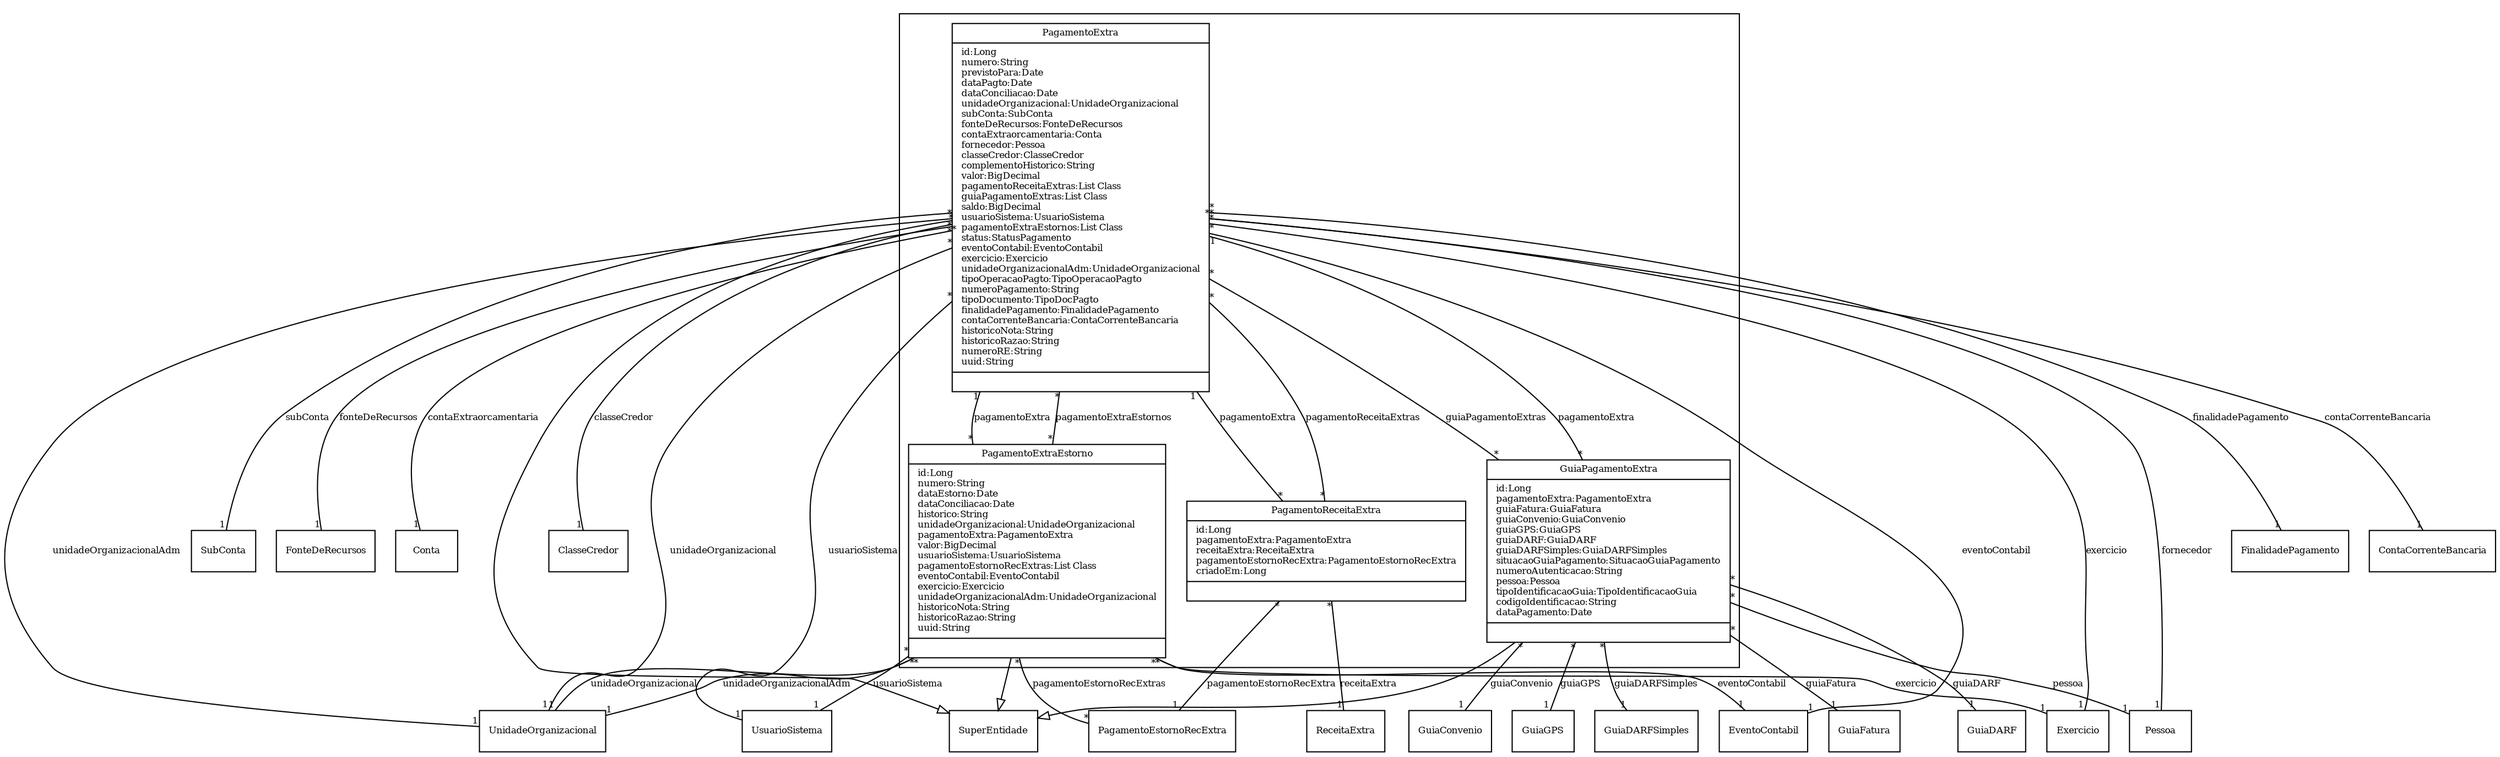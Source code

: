 digraph G{
fontname = "Times-Roman"
fontsize = 8

node [
        fontname = "Times-Roman"
        fontsize = 8
        shape = "record"
]

edge [
        fontname = "Times-Roman"
        fontsize = 8
]

subgraph clusterDESPESA_EXTRAORCAMENTARIA
{
PagamentoExtra [label = "{PagamentoExtra|id:Long\lnumero:String\lprevistoPara:Date\ldataPagto:Date\ldataConciliacao:Date\lunidadeOrganizacional:UnidadeOrganizacional\lsubConta:SubConta\lfonteDeRecursos:FonteDeRecursos\lcontaExtraorcamentaria:Conta\lfornecedor:Pessoa\lclasseCredor:ClasseCredor\lcomplementoHistorico:String\lvalor:BigDecimal\lpagamentoReceitaExtras:List Class\lguiaPagamentoExtras:List Class\lsaldo:BigDecimal\lusuarioSistema:UsuarioSistema\lpagamentoExtraEstornos:List Class\lstatus:StatusPagamento\leventoContabil:EventoContabil\lexercicio:Exercicio\lunidadeOrganizacionalAdm:UnidadeOrganizacional\ltipoOperacaoPagto:TipoOperacaoPagto\lnumeroPagamento:String\ltipoDocumento:TipoDocPagto\lfinalidadePagamento:FinalidadePagamento\lcontaCorrenteBancaria:ContaCorrenteBancaria\lhistoricoNota:String\lhistoricoRazao:String\lnumeroRE:String\luuid:String\l|\l}"]
PagamentoReceitaExtra [label = "{PagamentoReceitaExtra|id:Long\lpagamentoExtra:PagamentoExtra\lreceitaExtra:ReceitaExtra\lpagamentoEstornoRecExtra:PagamentoEstornoRecExtra\lcriadoEm:Long\l|\l}"]
GuiaPagamentoExtra [label = "{GuiaPagamentoExtra|id:Long\lpagamentoExtra:PagamentoExtra\lguiaFatura:GuiaFatura\lguiaConvenio:GuiaConvenio\lguiaGPS:GuiaGPS\lguiaDARF:GuiaDARF\lguiaDARFSimples:GuiaDARFSimples\lsituacaoGuiaPagamento:SituacaoGuiaPagamento\lnumeroAutenticacao:String\lpessoa:Pessoa\ltipoIdentificacaoGuia:TipoIdentificacaoGuia\lcodigoIdentificacao:String\ldataPagamento:Date\l|\l}"]
PagamentoExtraEstorno [label = "{PagamentoExtraEstorno|id:Long\lnumero:String\ldataEstorno:Date\ldataConciliacao:Date\lhistorico:String\lunidadeOrganizacional:UnidadeOrganizacional\lpagamentoExtra:PagamentoExtra\lvalor:BigDecimal\lusuarioSistema:UsuarioSistema\lpagamentoEstornoRecExtras:List Class\leventoContabil:EventoContabil\lexercicio:Exercicio\lunidadeOrganizacionalAdm:UnidadeOrganizacional\lhistoricoNota:String\lhistoricoRazao:String\luuid:String\l|\l}"]
}
edge [arrowhead = "none" headlabel = "1" taillabel = "*"] PagamentoExtra -> UnidadeOrganizacional [label = "unidadeOrganizacional"]
edge [arrowhead = "none" headlabel = "1" taillabel = "*"] PagamentoExtra -> SubConta [label = "subConta"]
edge [arrowhead = "none" headlabel = "1" taillabel = "*"] PagamentoExtra -> FonteDeRecursos [label = "fonteDeRecursos"]
edge [arrowhead = "none" headlabel = "1" taillabel = "*"] PagamentoExtra -> Conta [label = "contaExtraorcamentaria"]
edge [arrowhead = "none" headlabel = "1" taillabel = "*"] PagamentoExtra -> Pessoa [label = "fornecedor"]
edge [arrowhead = "none" headlabel = "1" taillabel = "*"] PagamentoExtra -> ClasseCredor [label = "classeCredor"]
edge [arrowhead = "none" headlabel = "*" taillabel = "*"] PagamentoExtra -> PagamentoReceitaExtra [label = "pagamentoReceitaExtras"]
edge [arrowhead = "none" headlabel = "*" taillabel = "*"] PagamentoExtra -> GuiaPagamentoExtra [label = "guiaPagamentoExtras"]
edge [arrowhead = "none" headlabel = "1" taillabel = "*"] PagamentoExtra -> UsuarioSistema [label = "usuarioSistema"]
edge [arrowhead = "none" headlabel = "*" taillabel = "*"] PagamentoExtra -> PagamentoExtraEstorno [label = "pagamentoExtraEstornos"]
edge [arrowhead = "none" headlabel = "1" taillabel = "*"] PagamentoExtra -> EventoContabil [label = "eventoContabil"]
edge [arrowhead = "none" headlabel = "1" taillabel = "*"] PagamentoExtra -> Exercicio [label = "exercicio"]
edge [arrowhead = "none" headlabel = "1" taillabel = "*"] PagamentoExtra -> UnidadeOrganizacional [label = "unidadeOrganizacionalAdm"]
edge [arrowhead = "none" headlabel = "1" taillabel = "*"] PagamentoExtra -> FinalidadePagamento [label = "finalidadePagamento"]
edge [arrowhead = "none" headlabel = "1" taillabel = "*"] PagamentoExtra -> ContaCorrenteBancaria [label = "contaCorrenteBancaria"]
edge [ arrowhead = "empty" headlabel = "" taillabel = ""] PagamentoExtra -> SuperEntidade
edge [arrowhead = "none" headlabel = "1" taillabel = "*"] PagamentoReceitaExtra -> PagamentoExtra [label = "pagamentoExtra"]
edge [arrowhead = "none" headlabel = "1" taillabel = "*"] PagamentoReceitaExtra -> ReceitaExtra [label = "receitaExtra"]
edge [arrowhead = "none" headlabel = "1" taillabel = "*"] PagamentoReceitaExtra -> PagamentoEstornoRecExtra [label = "pagamentoEstornoRecExtra"]
edge [arrowhead = "none" headlabel = "1" taillabel = "*"] GuiaPagamentoExtra -> PagamentoExtra [label = "pagamentoExtra"]
edge [arrowhead = "none" headlabel = "1" taillabel = "*"] GuiaPagamentoExtra -> GuiaFatura [label = "guiaFatura"]
edge [arrowhead = "none" headlabel = "1" taillabel = "*"] GuiaPagamentoExtra -> GuiaConvenio [label = "guiaConvenio"]
edge [arrowhead = "none" headlabel = "1" taillabel = "*"] GuiaPagamentoExtra -> GuiaGPS [label = "guiaGPS"]
edge [arrowhead = "none" headlabel = "1" taillabel = "*"] GuiaPagamentoExtra -> GuiaDARF [label = "guiaDARF"]
edge [arrowhead = "none" headlabel = "1" taillabel = "*"] GuiaPagamentoExtra -> GuiaDARFSimples [label = "guiaDARFSimples"]
edge [arrowhead = "none" headlabel = "1" taillabel = "*"] GuiaPagamentoExtra -> Pessoa [label = "pessoa"]
edge [ arrowhead = "empty" headlabel = "" taillabel = ""] GuiaPagamentoExtra -> SuperEntidade
edge [arrowhead = "none" headlabel = "1" taillabel = "*"] PagamentoExtraEstorno -> UnidadeOrganizacional [label = "unidadeOrganizacional"]
edge [arrowhead = "none" headlabel = "1" taillabel = "*"] PagamentoExtraEstorno -> PagamentoExtra [label = "pagamentoExtra"]
edge [arrowhead = "none" headlabel = "1" taillabel = "*"] PagamentoExtraEstorno -> UsuarioSistema [label = "usuarioSistema"]
edge [arrowhead = "none" headlabel = "*" taillabel = "*"] PagamentoExtraEstorno -> PagamentoEstornoRecExtra [label = "pagamentoEstornoRecExtras"]
edge [arrowhead = "none" headlabel = "1" taillabel = "*"] PagamentoExtraEstorno -> EventoContabil [label = "eventoContabil"]
edge [arrowhead = "none" headlabel = "1" taillabel = "*"] PagamentoExtraEstorno -> Exercicio [label = "exercicio"]
edge [arrowhead = "none" headlabel = "1" taillabel = "*"] PagamentoExtraEstorno -> UnidadeOrganizacional [label = "unidadeOrganizacionalAdm"]
edge [ arrowhead = "empty" headlabel = "" taillabel = ""] PagamentoExtraEstorno -> SuperEntidade
}
